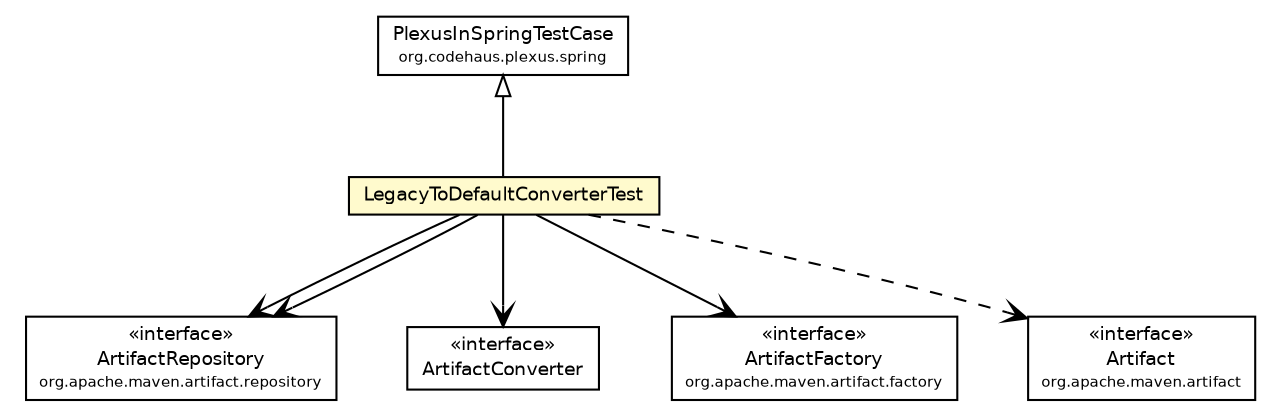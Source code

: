 #!/usr/local/bin/dot
#
# Class diagram 
# Generated by UmlGraph version 4.6 (http://www.spinellis.gr/sw/umlgraph)
#

digraph G {
	edge [fontname="Helvetica",fontsize=10,labelfontname="Helvetica",labelfontsize=10];
	node [fontname="Helvetica",fontsize=10,shape=plaintext];
	// org.apache.maven.archiva.converter.artifact.LegacyToDefaultConverterTest
	c45320 [label=<<table border="0" cellborder="1" cellspacing="0" cellpadding="2" port="p" bgcolor="lemonChiffon" href="./LegacyToDefaultConverterTest.html">
		<tr><td><table border="0" cellspacing="0" cellpadding="1">
			<tr><td> LegacyToDefaultConverterTest </td></tr>
		</table></td></tr>
		</table>>, fontname="Helvetica", fontcolor="black", fontsize=9.0];
	//org.apache.maven.archiva.converter.artifact.LegacyToDefaultConverterTest extends org.codehaus.plexus.spring.PlexusInSpringTestCase
	c45366:p -> c45320:p [dir=back,arrowtail=empty];
	// org.apache.maven.archiva.converter.artifact.LegacyToDefaultConverterTest NAVASSOC org.apache.maven.artifact.repository.ArtifactRepository
	c45320:p -> c45369:p [taillabel="", label="", headlabel="", fontname="Helvetica", fontcolor="black", fontsize=10.0, color="black", arrowhead=open];
	// org.apache.maven.archiva.converter.artifact.LegacyToDefaultConverterTest NAVASSOC org.apache.maven.artifact.repository.ArtifactRepository
	c45320:p -> c45369:p [taillabel="", label="", headlabel="", fontname="Helvetica", fontcolor="black", fontsize=10.0, color="black", arrowhead=open];
	// org.apache.maven.archiva.converter.artifact.LegacyToDefaultConverterTest NAVASSOC org.apache.maven.archiva.converter.artifact.ArtifactConverter
	c45320:p -> c45370:p [taillabel="", label="", headlabel="", fontname="Helvetica", fontcolor="black", fontsize=10.0, color="black", arrowhead=open];
	// org.apache.maven.archiva.converter.artifact.LegacyToDefaultConverterTest NAVASSOC org.apache.maven.artifact.factory.ArtifactFactory
	c45320:p -> c45372:p [taillabel="", label="", headlabel="", fontname="Helvetica", fontcolor="black", fontsize=10.0, color="black", arrowhead=open];
	// org.apache.maven.archiva.converter.artifact.LegacyToDefaultConverterTest DEPEND org.apache.maven.artifact.Artifact
	c45320:p -> c45377:p [taillabel="", label="", headlabel="", fontname="Helvetica", fontcolor="black", fontsize=10.0, color="black", arrowhead=open, style=dashed];
	// org.apache.maven.artifact.Artifact
	c45377 [label=<<table border="0" cellborder="1" cellspacing="0" cellpadding="2" port="p" href="http://java.sun.com/j2se/1.4.2/docs/api/org/apache/maven/artifact/Artifact.html">
		<tr><td><table border="0" cellspacing="0" cellpadding="1">
			<tr><td> &laquo;interface&raquo; </td></tr>
			<tr><td> Artifact </td></tr>
			<tr><td><font point-size="7.0"> org.apache.maven.artifact </font></td></tr>
		</table></td></tr>
		</table>>, fontname="Helvetica", fontcolor="black", fontsize=9.0];
	// org.apache.maven.artifact.factory.ArtifactFactory
	c45372 [label=<<table border="0" cellborder="1" cellspacing="0" cellpadding="2" port="p" href="http://java.sun.com/j2se/1.4.2/docs/api/org/apache/maven/artifact/factory/ArtifactFactory.html">
		<tr><td><table border="0" cellspacing="0" cellpadding="1">
			<tr><td> &laquo;interface&raquo; </td></tr>
			<tr><td> ArtifactFactory </td></tr>
			<tr><td><font point-size="7.0"> org.apache.maven.artifact.factory </font></td></tr>
		</table></td></tr>
		</table>>, fontname="Helvetica", fontcolor="black", fontsize=9.0];
	// org.apache.maven.archiva.converter.artifact.ArtifactConverter
	c45370 [label=<<table border="0" cellborder="1" cellspacing="0" cellpadding="2" port="p" href="http://java.sun.com/j2se/1.4.2/docs/api/org/apache/maven/archiva/converter/artifact/ArtifactConverter.html">
		<tr><td><table border="0" cellspacing="0" cellpadding="1">
			<tr><td> &laquo;interface&raquo; </td></tr>
			<tr><td> ArtifactConverter </td></tr>
		</table></td></tr>
		</table>>, fontname="Helvetica", fontcolor="black", fontsize=9.0];
	// org.apache.maven.artifact.repository.ArtifactRepository
	c45369 [label=<<table border="0" cellborder="1" cellspacing="0" cellpadding="2" port="p" href="http://java.sun.com/j2se/1.4.2/docs/api/org/apache/maven/artifact/repository/ArtifactRepository.html">
		<tr><td><table border="0" cellspacing="0" cellpadding="1">
			<tr><td> &laquo;interface&raquo; </td></tr>
			<tr><td> ArtifactRepository </td></tr>
			<tr><td><font point-size="7.0"> org.apache.maven.artifact.repository </font></td></tr>
		</table></td></tr>
		</table>>, fontname="Helvetica", fontcolor="black", fontsize=9.0];
	// org.codehaus.plexus.spring.PlexusInSpringTestCase
	c45366 [label=<<table border="0" cellborder="1" cellspacing="0" cellpadding="2" port="p" href="http://java.sun.com/j2se/1.4.2/docs/api/org/codehaus/plexus/spring/PlexusInSpringTestCase.html">
		<tr><td><table border="0" cellspacing="0" cellpadding="1">
			<tr><td> PlexusInSpringTestCase </td></tr>
			<tr><td><font point-size="7.0"> org.codehaus.plexus.spring </font></td></tr>
		</table></td></tr>
		</table>>, fontname="Helvetica", fontcolor="black", fontsize=9.0];
}

